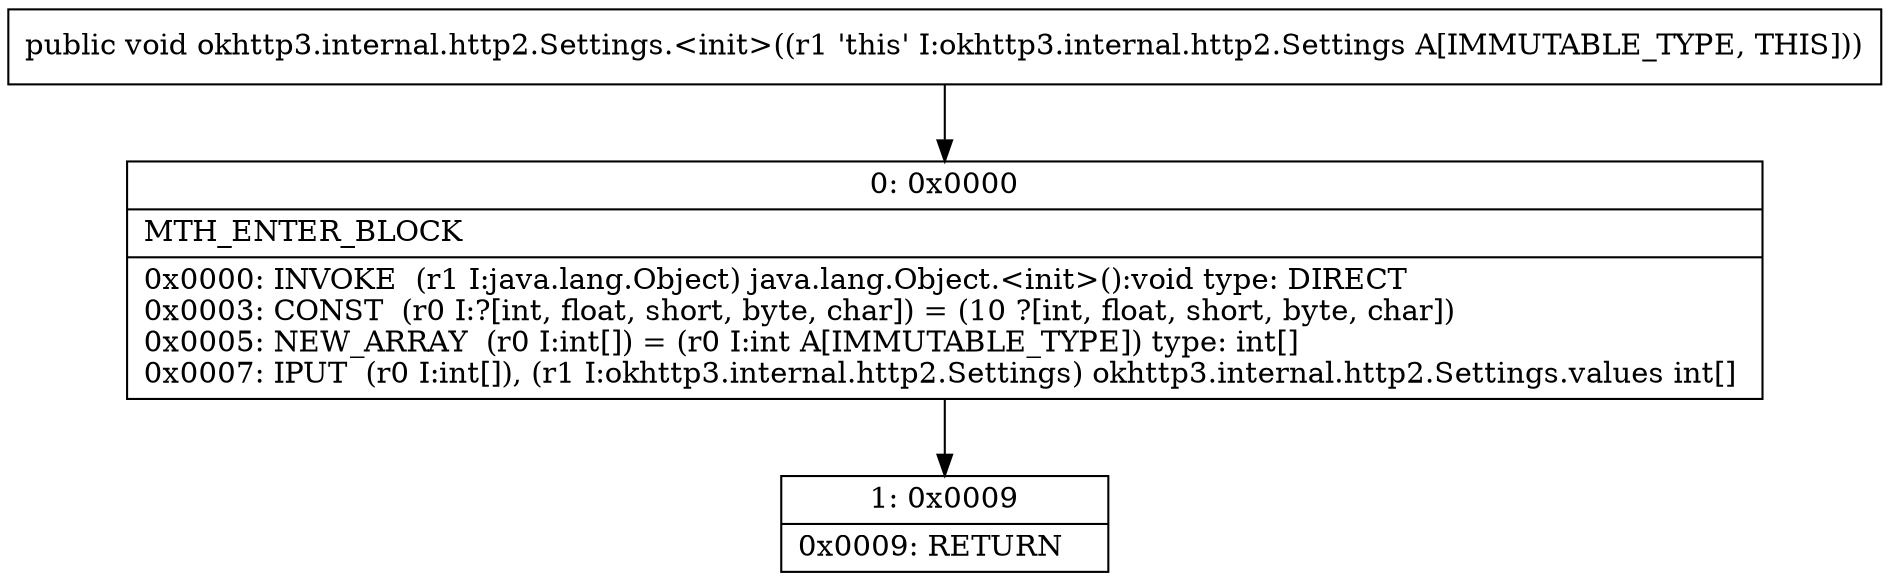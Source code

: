 digraph "CFG forokhttp3.internal.http2.Settings.\<init\>()V" {
Node_0 [shape=record,label="{0\:\ 0x0000|MTH_ENTER_BLOCK\l|0x0000: INVOKE  (r1 I:java.lang.Object) java.lang.Object.\<init\>():void type: DIRECT \l0x0003: CONST  (r0 I:?[int, float, short, byte, char]) = (10 ?[int, float, short, byte, char]) \l0x0005: NEW_ARRAY  (r0 I:int[]) = (r0 I:int A[IMMUTABLE_TYPE]) type: int[] \l0x0007: IPUT  (r0 I:int[]), (r1 I:okhttp3.internal.http2.Settings) okhttp3.internal.http2.Settings.values int[] \l}"];
Node_1 [shape=record,label="{1\:\ 0x0009|0x0009: RETURN   \l}"];
MethodNode[shape=record,label="{public void okhttp3.internal.http2.Settings.\<init\>((r1 'this' I:okhttp3.internal.http2.Settings A[IMMUTABLE_TYPE, THIS])) }"];
MethodNode -> Node_0;
Node_0 -> Node_1;
}

